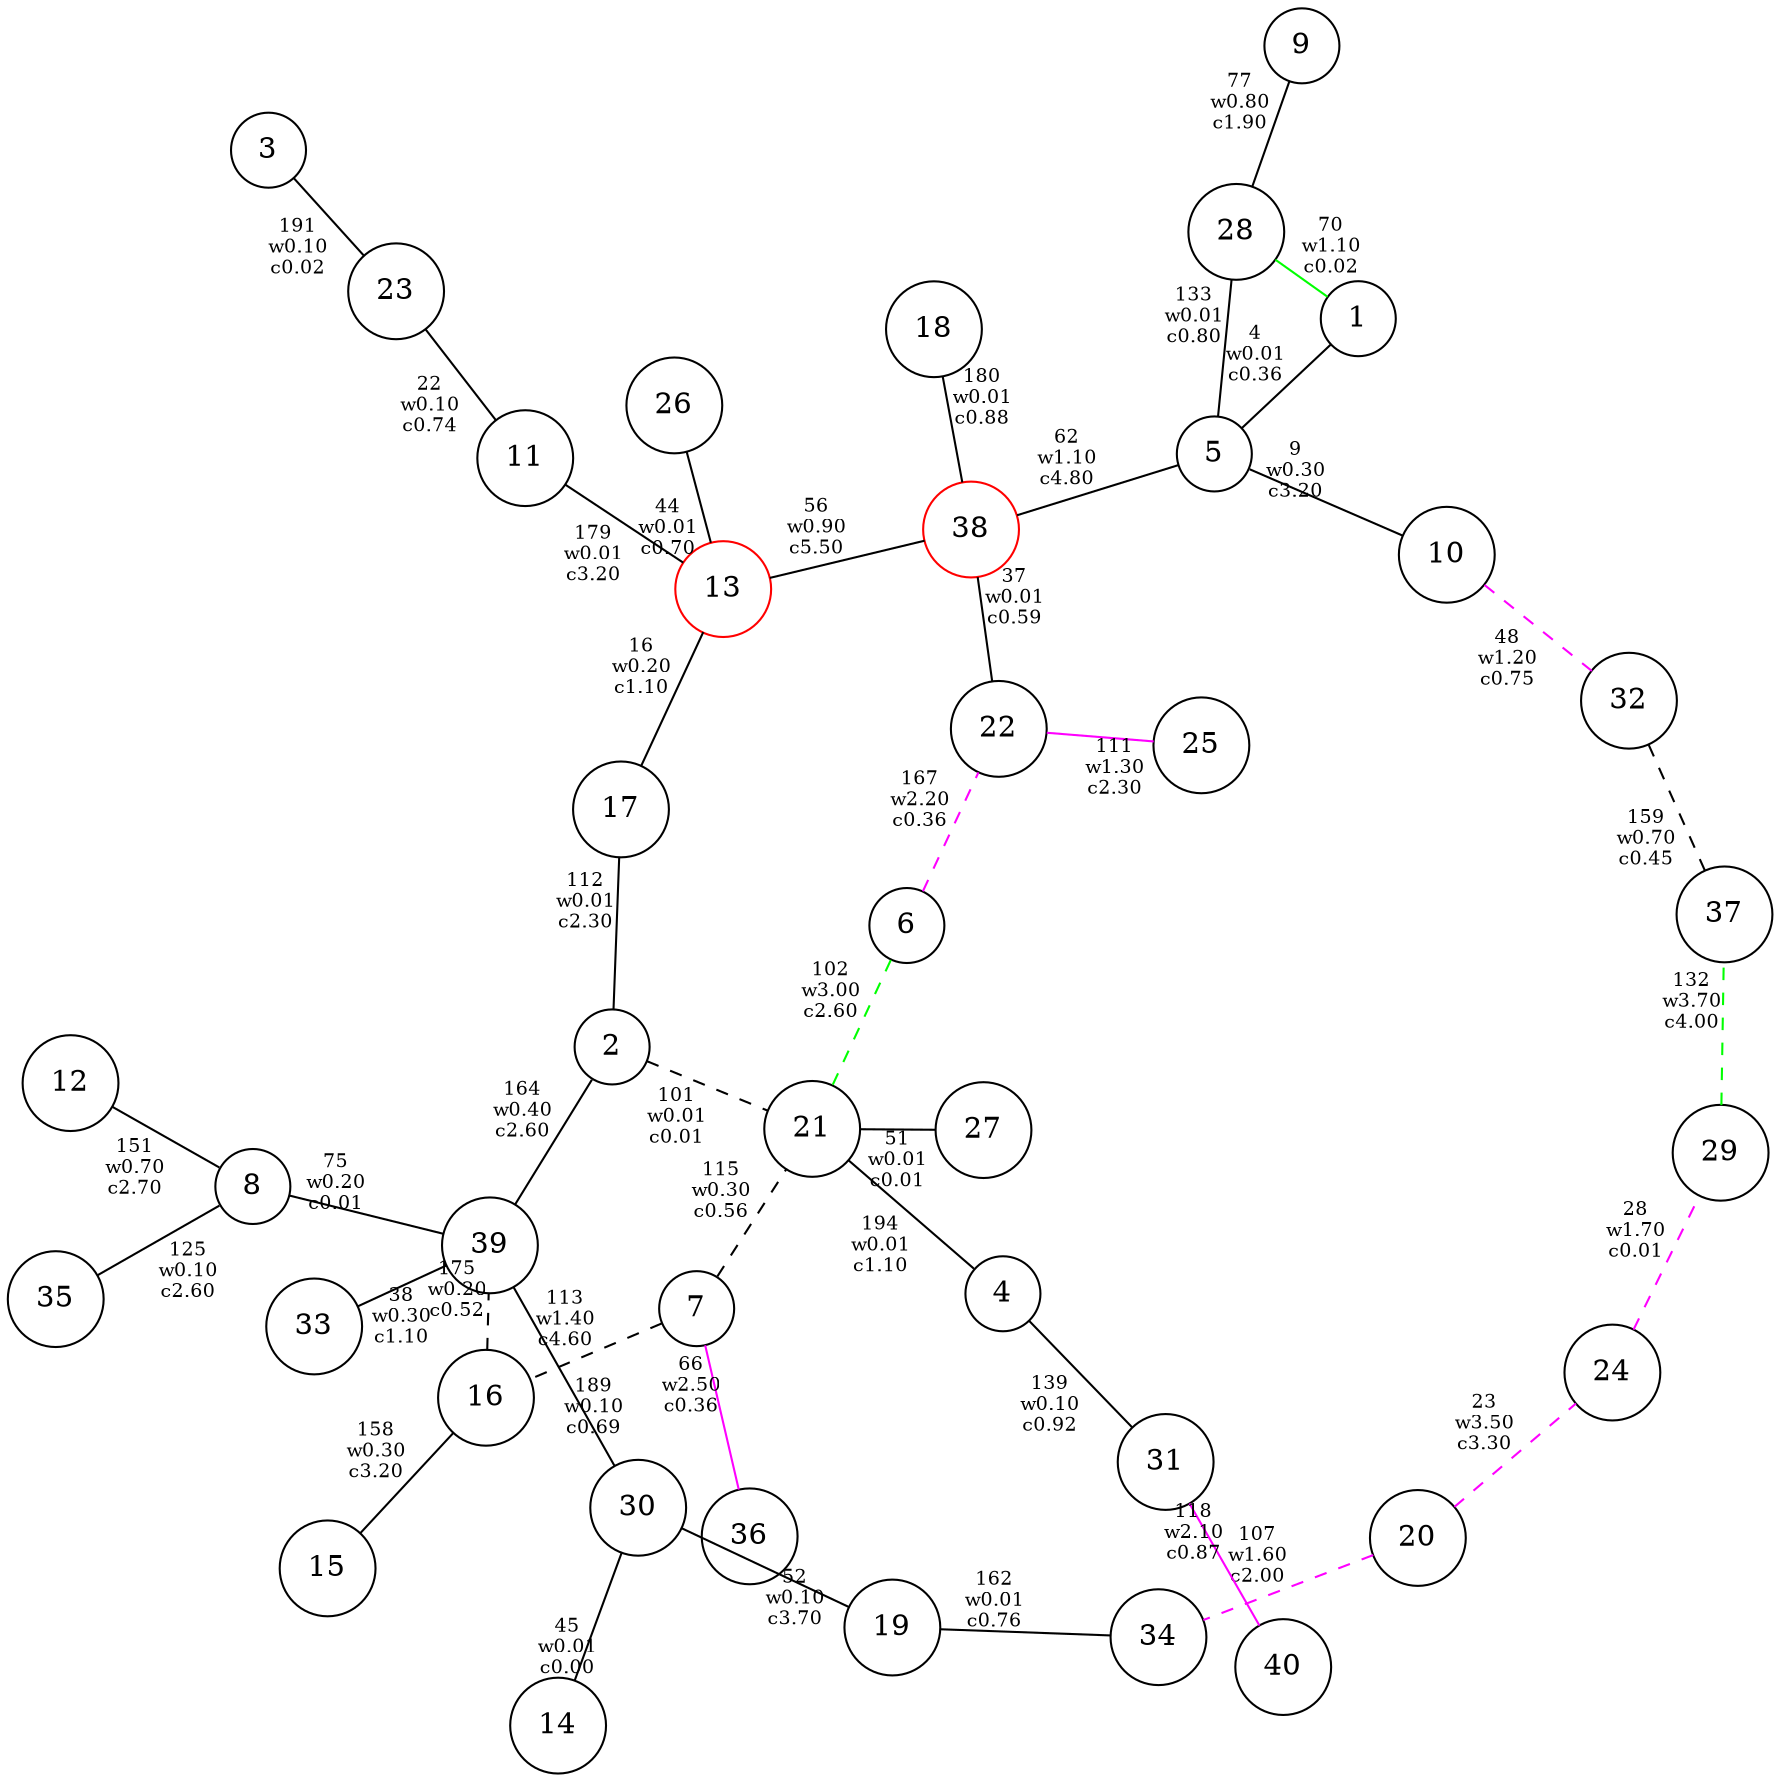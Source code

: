 strict graph {
	graph [layout=neato,overlap=scale,mode=KK,Damping=.95];
	node [label="\N"];
	graph [bb="0,0,783.91,901.2"];
1 [ label = "1", shape=circle , color = "black" ];
2 [ label = "2", shape=circle , color = "black" ];
3 [ label = "3", shape=circle , color = "black" ];
4 [ label = "4", shape=circle , color = "black" ];
5 [ label = "5", shape=circle , color = "black" ];
6 [ label = "6", shape=circle , color = "black" ];
7 [ label = "7", shape=circle , color = "black" ];
8 [ label = "8", shape=circle , color = "black" ];
9 [ label = "9", shape=circle , color = "black" ];
10 [ label = "10", shape=circle , color = "black" ];
11 [ label = "11", shape=circle , color = "black" ];
12 [ label = "12", shape=circle , color = "black" ];
13 [ label = "13", shape=circle , color = "#ff0000" ];
14 [ label = "14", shape=circle , color = "black" ];
15 [ label = "15", shape=circle , color = "black" ];
16 [ label = "16", shape=circle , color = "black" ];
17 [ label = "17", shape=circle , color = "black" ];
18 [ label = "18", shape=circle , color = "black" ];
19 [ label = "19", shape=circle , color = "black" ];
20 [ label = "20", shape=circle , color = "black" ];
21 [ label = "21", shape=circle , color = "black" ];
22 [ label = "22", shape=circle , color = "black" ];
23 [ label = "23", shape=circle , color = "black" ];
24 [ label = "24", shape=circle , color = "black" ];
25 [ label = "25", shape=circle , color = "black" ];
26 [ label = "26", shape=circle , color = "black" ];
27 [ label = "27", shape=circle , color = "black" ];
28 [ label = "28", shape=circle , color = "black" ];
29 [ label = "29", shape=circle , color = "black" ];
30 [ label = "30", shape=circle , color = "black" ];
31 [ label = "31", shape=circle , color = "black" ];
32 [ label = "32", shape=circle , color = "black" ];
33 [ label = "33", shape=circle , color = "black" ];
34 [ label = "34", shape=circle , color = "black" ];
35 [ label = "35", shape=circle , color = "black" ];
36 [ label = "36", shape=circle , color = "black" ];
37 [ label = "37", shape=circle , color = "black" ];
38 [ label = "38", shape=circle , color = "#ff0000" ];
39 [ label = "39", shape=circle , color = "black" ];
40 [ label = "40", shape=circle , color = "black" ];
5 -- 38 [ label = "62\nw1.10\nc4.80", fontsize=9, color="black" , style=solid ];
7 -- 16 [ label = "113\nw1.40\nc4.60", fontsize=9, color="black" , style=dashed ];
1 -- 5 [ label = "4\nw0.01\nc0.36", fontsize=9, color="black" , style=solid ];
5 -- 10 [ label = "9\nw0.30\nc3.20", fontsize=9, color="black" , style=solid ];
13 -- 17 [ label = "16\nw0.20\nc1.10", fontsize=9, color="black" , style=solid ];
11 -- 23 [ label = "22\nw0.10\nc0.74", fontsize=9, color="black" , style=solid ];
22 -- 38 [ label = "37\nw0.01\nc0.59", fontsize=9, color="black" , style=solid ];
33 -- 39 [ label = "38\nw0.30\nc1.10", fontsize=9, color="black" , style=solid ];
13 -- 26 [ label = "44\nw0.01\nc0.70", fontsize=9, color="black" , style=solid ];
14 -- 30 [ label = "45\nw0.01\nc0.00", fontsize=9, color="black" , style=solid ];
21 -- 27 [ label = "51\nw0.01\nc0.01", fontsize=9, color="black" , style=solid ];
19 -- 30 [ label = "52\nw0.10\nc3.70", fontsize=9, color="black" , style=solid ];
13 -- 38 [ label = "56\nw0.90\nc5.50", fontsize=9, color="black" , style=solid ];
7 -- 36 [ label = "66\nw2.50\nc0.36", fontsize=9, color="#ff00ff" , style=solid ];
8 -- 39 [ label = "75\nw0.20\nc0.01", fontsize=9, color="black" , style=solid ];
9 -- 28 [ label = "77\nw0.80\nc1.90", fontsize=9, color="black" , style=solid ];
22 -- 25 [ label = "111\nw1.30\nc2.30", fontsize=9, color="#ff00ff" , style=solid ];
2 -- 17 [ label = "112\nw0.01\nc2.30", fontsize=9, color="black" , style=solid ];
31 -- 40 [ label = "118\nw2.10\nc0.87", fontsize=9, color="#ff00ff" , style=solid ];
8 -- 35 [ label = "125\nw0.10\nc2.60", fontsize=9, color="black" , style=solid ];
5 -- 28 [ label = "133\nw0.01\nc0.80", fontsize=9, color="black" , style=solid ];
4 -- 31 [ label = "139\nw0.10\nc0.92", fontsize=9, color="black" , style=solid ];
8 -- 12 [ label = "151\nw0.70\nc2.70", fontsize=9, color="black" , style=solid ];
15 -- 16 [ label = "158\nw0.30\nc3.20", fontsize=9, color="black" , style=solid ];
19 -- 34 [ label = "162\nw0.01\nc0.76", fontsize=9, color="black" , style=solid ];
2 -- 39 [ label = "164\nw0.40\nc2.60", fontsize=9, color="black" , style=solid ];
11 -- 13 [ label = "179\nw0.01\nc3.20", fontsize=9, color="black" , style=solid ];
18 -- 38 [ label = "180\nw0.01\nc0.88", fontsize=9, color="black" , style=solid ];
30 -- 39 [ label = "189\nw0.10\nc0.69", fontsize=9, color="black" , style=solid ];
3 -- 23 [ label = "191\nw0.10\nc0.02", fontsize=9, color="black" , style=solid ];
4 -- 21 [ label = "194\nw0.01\nc1.10", fontsize=9, color="black" , style=solid ];
20 -- 24 [ label = "23\nw3.50\nc3.30", fontsize=9, color="#ff00ff" , style=dashed ];
6 -- 22 [ label = "167\nw2.20\nc0.36", fontsize=9, color="#ff00ff" , style=dashed ];
24 -- 29 [ label = "28\nw1.70\nc0.01", fontsize=9, color="#ff00ff" , style=dashed ];
20 -- 34 [ label = "107\nw1.60\nc2.00", fontsize=9, color="#ff00ff" , style=dashed ];
10 -- 32 [ label = "48\nw1.20\nc0.75", fontsize=9, color="#ff00ff" , style=dashed ];
32 -- 37 [ label = "159\nw0.70\nc0.45", fontsize=9, color="black" , style=dashed ];
7 -- 21 [ label = "115\nw0.30\nc0.56", fontsize=9, color="black" , style=dashed ];
16 -- 39 [ label = "175\nw0.20\nc0.52", fontsize=9, color="black" , style=dashed ];
2 -- 21 [ label = "101\nw0.01\nc0.01", fontsize=9, color="black" , style=dashed ];
1 -- 28 [ label = "70\nw1.10\nc0.02", fontsize=9, color="#00ff00" , style=solid ];
29 -- 37 [ label = "132\nw3.70\nc4.00", fontsize=9, color="#00ff00" , style=dashed ];
6 -- 21 [ label = "102\nw3.00\nc2.60", fontsize=9, color="#00ff00" , style=dashed ];
}
